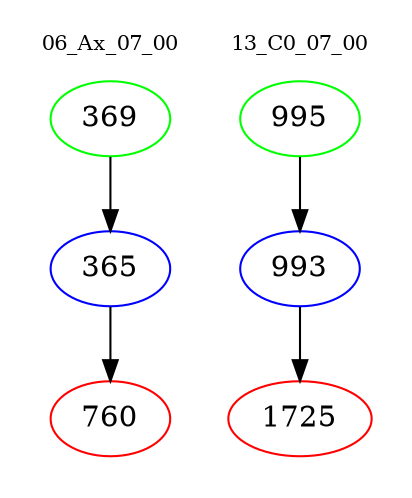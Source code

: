 digraph{
subgraph cluster_0 {
color = white
label = "06_Ax_07_00";
fontsize=10;
T0_369 [label="369", color="green"]
T0_369 -> T0_365 [color="black"]
T0_365 [label="365", color="blue"]
T0_365 -> T0_760 [color="black"]
T0_760 [label="760", color="red"]
}
subgraph cluster_1 {
color = white
label = "13_C0_07_00";
fontsize=10;
T1_995 [label="995", color="green"]
T1_995 -> T1_993 [color="black"]
T1_993 [label="993", color="blue"]
T1_993 -> T1_1725 [color="black"]
T1_1725 [label="1725", color="red"]
}
}
